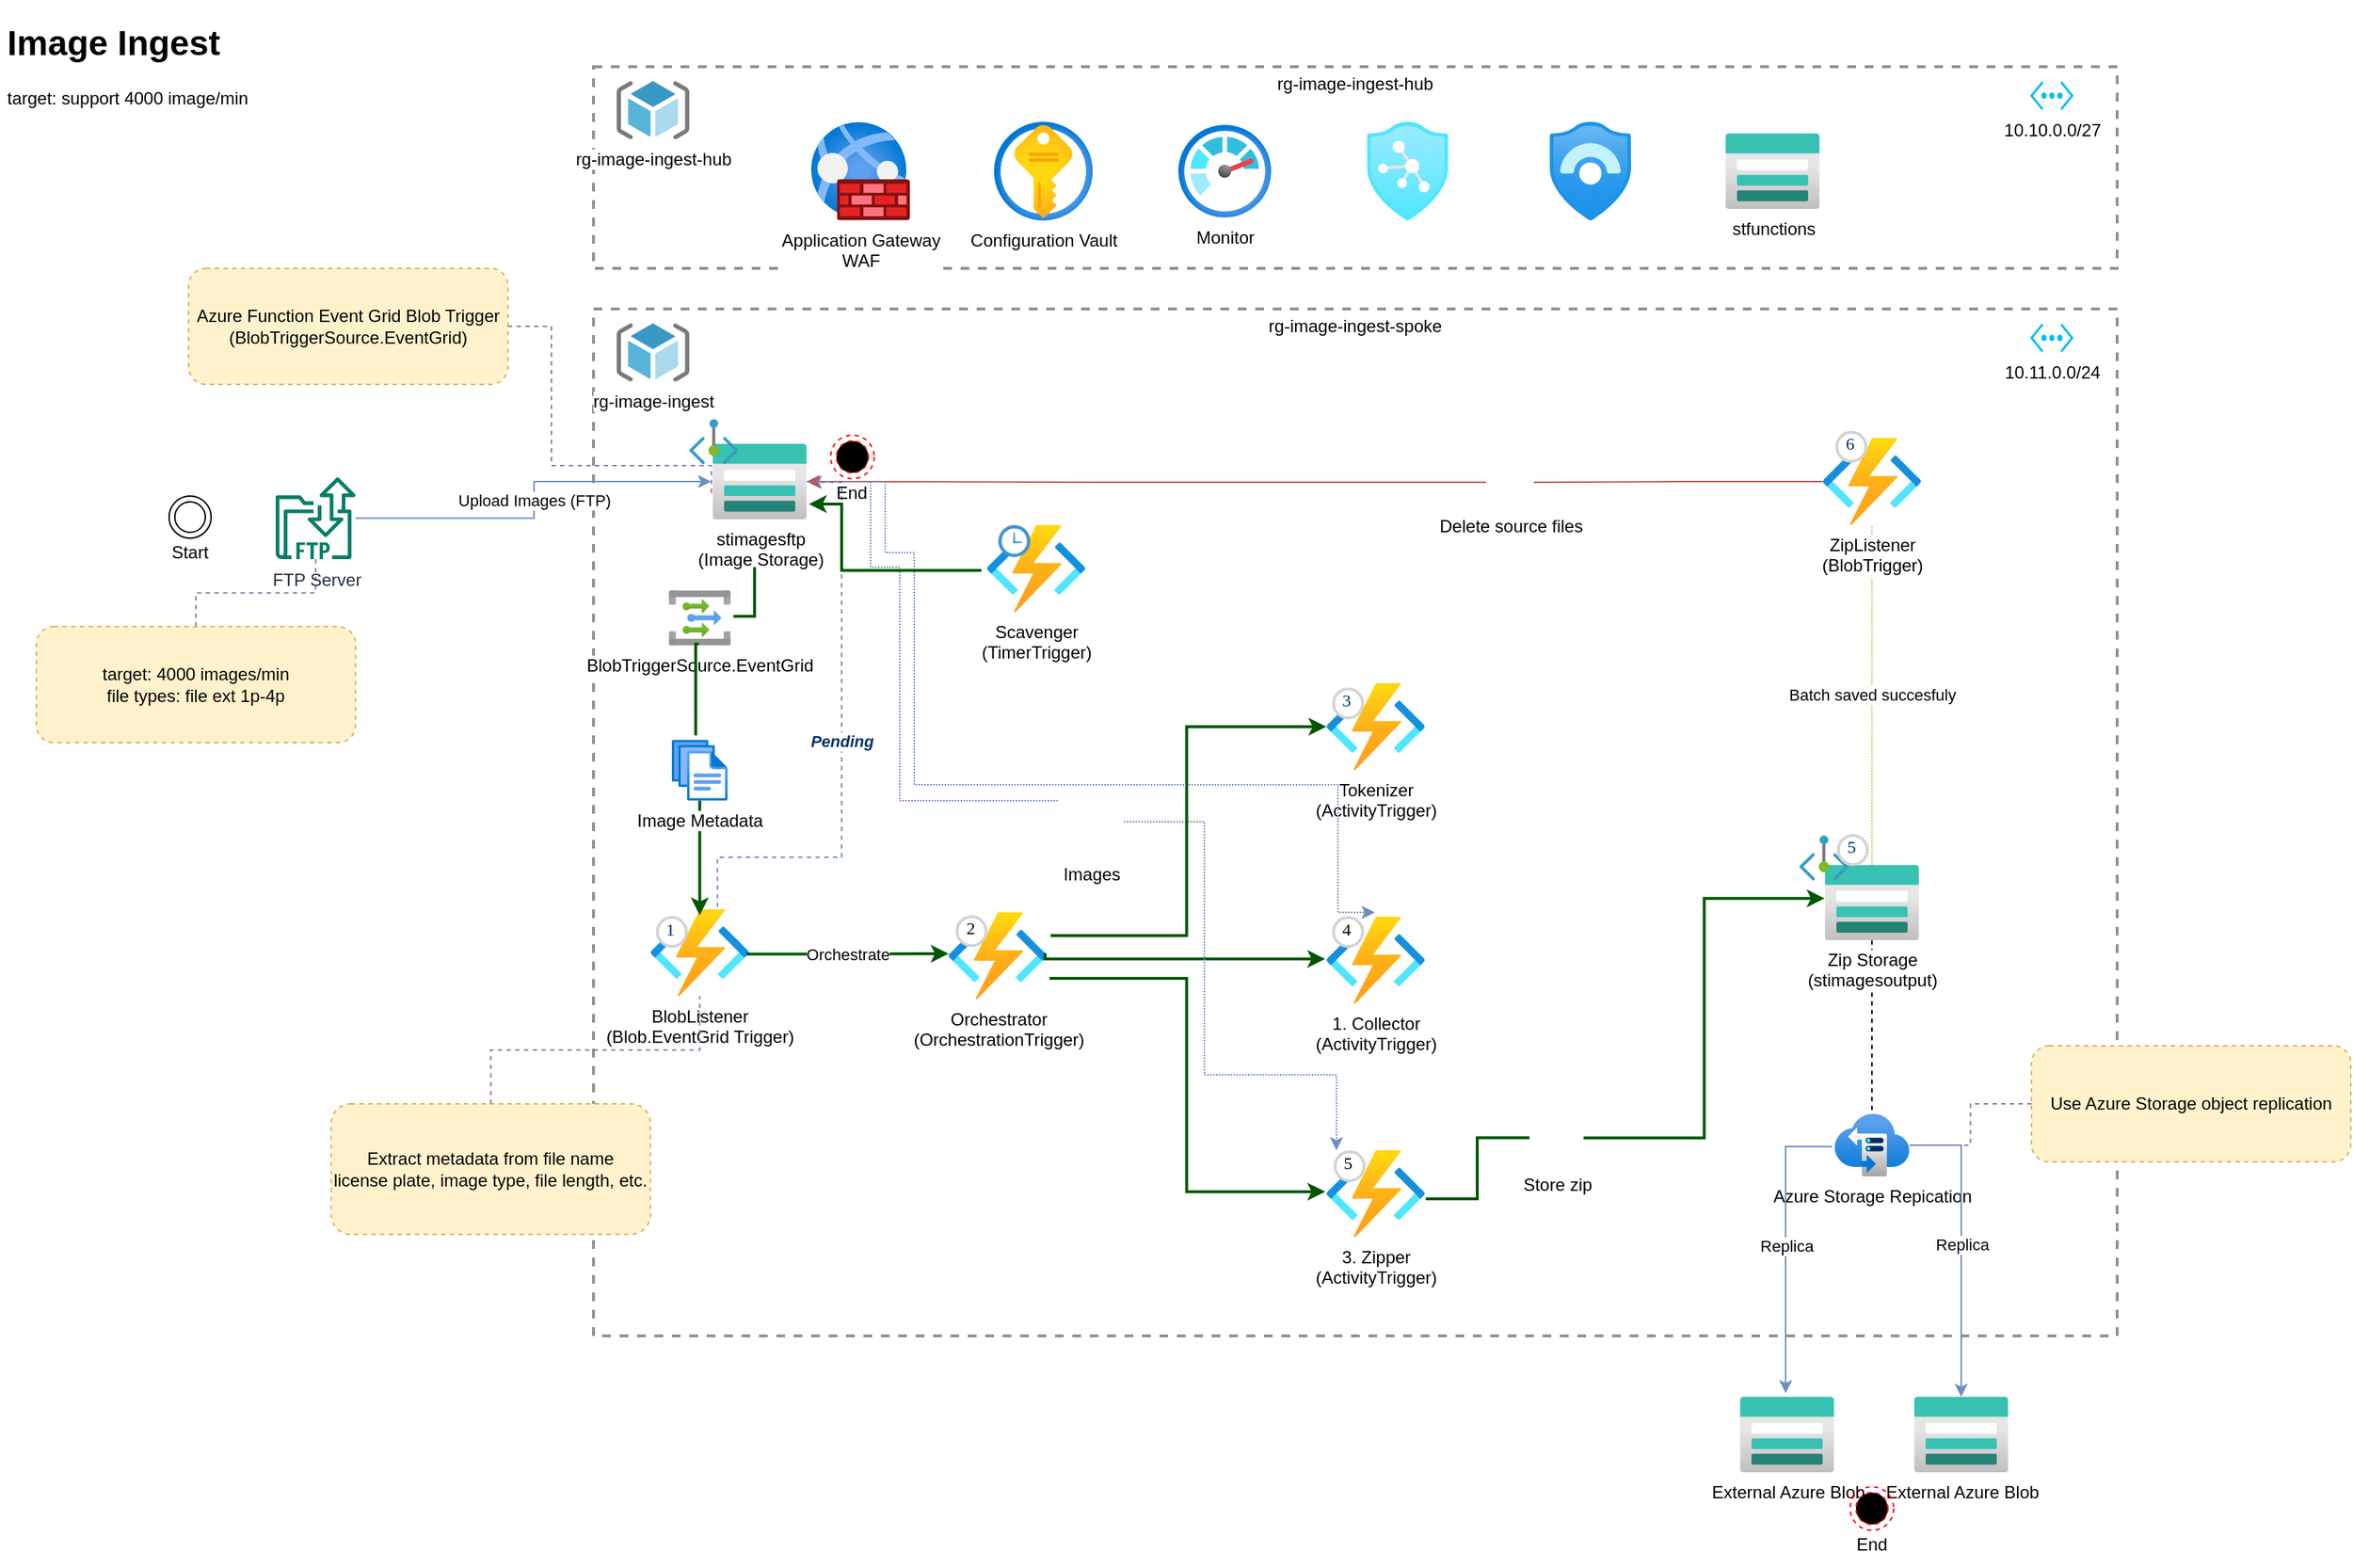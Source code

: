 <mxfile version="20.4.0" type="github">
  <diagram id="mp0UFyH3FqtpCRN3-6L2" name="Page-1">
    <mxGraphModel dx="1186" dy="708" grid="1" gridSize="10" guides="1" tooltips="1" connect="1" arrows="1" fold="1" page="1" pageScale="1" pageWidth="850" pageHeight="1100" math="0" shadow="0">
      <root>
        <mxCell id="0" />
        <mxCell id="1" parent="0" />
        <mxCell id="zGb-HXnJVVAAqv_T0aW1-69" value="rg-image-ingest-spoke" style="fontStyle=0;verticalAlign=top;align=center;spacingTop=-2;fillColor=none;rounded=0;whiteSpace=wrap;html=1;strokeColor=#919191;strokeWidth=2;dashed=1;container=1;collapsible=0;expand=0;recursiveResize=0;" parent="1" vertex="1">
          <mxGeometry x="419" y="232" width="1050" height="708" as="geometry" />
        </mxCell>
        <mxCell id="93GdrIorIVijSSyAPYrD-1" value="Tokenizer&lt;br&gt;(ActivityTrigger)" style="aspect=fixed;html=1;points=[];align=center;image;fontSize=12;image=img/lib/azure2/compute/Function_Apps.svg;" vertex="1" parent="zGb-HXnJVVAAqv_T0aW1-69">
          <mxGeometry x="505" y="258" width="68" height="60" as="geometry" />
        </mxCell>
        <mxCell id="zGb-HXnJVVAAqv_T0aW1-70" value="rg-image-ingest" style="sketch=0;aspect=fixed;html=1;points=[];align=center;image;fontSize=12;image=img/lib/mscae/ResourceGroup.svg;" parent="zGb-HXnJVVAAqv_T0aW1-69" vertex="1">
          <mxGeometry x="16" y="10" width="50" height="40" as="geometry" />
        </mxCell>
        <mxCell id="zGb-HXnJVVAAqv_T0aW1-64" value="10.11.0.0/24" style="verticalLabelPosition=bottom;html=1;verticalAlign=top;align=center;strokeColor=none;fillColor=#00BEF2;shape=mxgraph.azure.virtual_network;pointerEvents=1;labelBackgroundColor=none;" parent="zGb-HXnJVVAAqv_T0aW1-69" vertex="1">
          <mxGeometry x="990" y="10" width="30" height="20" as="geometry" />
        </mxCell>
        <mxCell id="EbMunbrASVV2r2uE1-7z-3" value="stimagesftp&lt;br&gt;(Image Storage)" style="aspect=fixed;html=1;points=[];align=center;image;fontSize=12;image=img/lib/azure2/storage/Storage_Accounts.svg;" parent="zGb-HXnJVVAAqv_T0aW1-69" vertex="1">
          <mxGeometry x="82" y="93" width="65" height="52" as="geometry" />
        </mxCell>
        <mxCell id="zGb-HXnJVVAAqv_T0aW1-122" style="edgeStyle=orthogonalEdgeStyle;rounded=0;orthogonalLoop=1;jettySize=auto;html=1;endArrow=none;endFill=0;fillColor=#dae8fc;strokeColor=#6c8ebf;dashed=1;dashPattern=1 1;startArrow=none;" parent="zGb-HXnJVVAAqv_T0aW1-69" source="EbMunbrASVV2r2uE1-7z-3" target="Y3fSY0z_PWKwTvdtHTbV-13" edge="1">
          <mxGeometry relative="1" as="geometry">
            <Array as="points">
              <mxPoint x="191" y="119" />
              <mxPoint x="191" y="178" />
              <mxPoint x="211" y="178" />
              <mxPoint x="211" y="339" />
            </Array>
            <mxPoint x="291.623" y="255.458" as="targetPoint" />
          </mxGeometry>
        </mxCell>
        <mxCell id="zGb-HXnJVVAAqv_T0aW1-45" value="BlobTriggerSource.EventGrid" style="aspect=fixed;html=1;points=[];align=center;image;fontSize=12;image=img/lib/azure2/integration/Event_Grid_Topics.svg;" parent="zGb-HXnJVVAAqv_T0aW1-69" vertex="1">
          <mxGeometry x="52.0" y="194" width="42.43" height="38" as="geometry" />
        </mxCell>
        <mxCell id="zGb-HXnJVVAAqv_T0aW1-101" style="edgeStyle=orthogonalEdgeStyle;rounded=0;orthogonalLoop=1;jettySize=auto;html=1;dashed=1;endArrow=none;endFill=0;" parent="zGb-HXnJVVAAqv_T0aW1-69" source="zGb-HXnJVVAAqv_T0aW1-79" target="zGb-HXnJVVAAqv_T0aW1-100" edge="1">
          <mxGeometry relative="1" as="geometry" />
        </mxCell>
        <mxCell id="zGb-HXnJVVAAqv_T0aW1-107" value="Batch saved succesfuly" style="edgeStyle=orthogonalEdgeStyle;rounded=0;orthogonalLoop=1;jettySize=auto;html=1;dashed=1;endArrow=none;endFill=0;fillColor=#fff2cc;strokeColor=#d6b656;dashPattern=1 1;" parent="zGb-HXnJVVAAqv_T0aW1-69" source="zGb-HXnJVVAAqv_T0aW1-79" target="zGb-HXnJVVAAqv_T0aW1-63" edge="1">
          <mxGeometry relative="1" as="geometry" />
        </mxCell>
        <mxCell id="zGb-HXnJVVAAqv_T0aW1-79" value="Zip Storage&lt;br&gt;(stimagesoutput)" style="aspect=fixed;html=1;points=[];align=center;image;fontSize=12;image=img/lib/azure2/storage/Storage_Accounts.svg;" parent="zGb-HXnJVVAAqv_T0aW1-69" vertex="1">
          <mxGeometry x="848.5" y="383.25" width="65" height="52" as="geometry" />
        </mxCell>
        <mxCell id="zGb-HXnJVVAAqv_T0aW1-63" value="ZipListener&lt;br&gt;(BlobTrigger)" style="aspect=fixed;html=1;points=[];align=center;image;fontSize=12;image=img/lib/azure2/iot/Function_Apps.svg;" parent="zGb-HXnJVVAAqv_T0aW1-69" vertex="1">
          <mxGeometry x="847" y="89" width="68" height="60" as="geometry" />
        </mxCell>
        <mxCell id="zGb-HXnJVVAAqv_T0aW1-85" value="&lt;font style=&quot;background-color: rgb(255, 255, 255);&quot; color=&quot;#003366&quot;&gt;&lt;b&gt;&lt;i&gt;Pending&lt;/i&gt;&lt;/b&gt;&lt;/font&gt;" style="edgeStyle=orthogonalEdgeStyle;rounded=0;orthogonalLoop=1;jettySize=auto;html=1;endArrow=classic;endFill=1;fillColor=#dae8fc;strokeColor=#6c8ebf;exitX=0.679;exitY=-0.022;exitDx=0;exitDy=0;exitPerimeter=0;dashed=1;entryX=0;entryY=0.25;entryDx=0;entryDy=0;" parent="zGb-HXnJVVAAqv_T0aW1-69" source="zGb-HXnJVVAAqv_T0aW1-42" target="zGb-HXnJVVAAqv_T0aW1-150" edge="1">
          <mxGeometry relative="1" as="geometry">
            <mxPoint x="114.5" y="539" as="targetPoint" />
            <Array as="points">
              <mxPoint x="85" y="378" />
              <mxPoint x="171" y="378" />
              <mxPoint x="171" y="120" />
            </Array>
          </mxGeometry>
        </mxCell>
        <mxCell id="zGb-HXnJVVAAqv_T0aW1-42" value="BlobListener&lt;br&gt;(Blob.EventGrid Trigger)" style="aspect=fixed;html=1;points=[];align=center;image;fontSize=12;image=img/lib/azure2/iot/Function_Apps.svg;" parent="zGb-HXnJVVAAqv_T0aW1-69" vertex="1">
          <mxGeometry x="39.215" y="413.75" width="68" height="60" as="geometry" />
        </mxCell>
        <mxCell id="zGb-HXnJVVAAqv_T0aW1-126" style="edgeStyle=orthogonalEdgeStyle;rounded=0;orthogonalLoop=1;jettySize=auto;html=1;entryX=0;entryY=0.5;entryDx=0;entryDy=0;endArrow=none;endFill=0;fillColor=#008a00;strokeColor=#005700;exitX=1.008;exitY=0.558;exitDx=0;exitDy=0;exitPerimeter=0;strokeWidth=2;" parent="zGb-HXnJVVAAqv_T0aW1-69" source="RCE_GgjakJLuHdIpDTJi-5" target="zGb-HXnJVVAAqv_T0aW1-125" edge="1">
          <mxGeometry relative="1" as="geometry">
            <mxPoint x="671" y="517.25" as="targetPoint" />
          </mxGeometry>
        </mxCell>
        <mxCell id="zGb-HXnJVVAAqv_T0aW1-89" value="Orchestrate" style="edgeStyle=orthogonalEdgeStyle;rounded=0;orthogonalLoop=1;jettySize=auto;html=1;entryX=0.003;entryY=0.474;entryDx=0;entryDy=0;entryPerimeter=0;endArrow=classic;endFill=1;fillColor=#008a00;strokeColor=#005700;exitX=0.974;exitY=0.516;exitDx=0;exitDy=0;exitPerimeter=0;strokeWidth=2;" parent="zGb-HXnJVVAAqv_T0aW1-69" source="zGb-HXnJVVAAqv_T0aW1-42" target="RCE_GgjakJLuHdIpDTJi-2" edge="1">
          <mxGeometry relative="1" as="geometry">
            <mxPoint x="214" y="533" as="sourcePoint" />
          </mxGeometry>
        </mxCell>
        <mxCell id="zGb-HXnJVVAAqv_T0aW1-100" value="Azure Storage Repication" style="aspect=fixed;html=1;points=[];align=center;image;fontSize=12;image=img/lib/azure2/storage/Storage_Sync_Services.svg;rounded=1;glass=0;dashed=1;sketch=0;gradientColor=none;" parent="zGb-HXnJVVAAqv_T0aW1-69" vertex="1">
          <mxGeometry x="855.2" y="555" width="51.6" height="43" as="geometry" />
        </mxCell>
        <mxCell id="zGb-HXnJVVAAqv_T0aW1-124" style="edgeStyle=orthogonalEdgeStyle;rounded=0;orthogonalLoop=1;jettySize=auto;html=1;entryX=1;entryY=0.5;entryDx=0;entryDy=0;entryPerimeter=0;endArrow=classic;endFill=1;fillColor=#f8cecc;strokeColor=#b85450;" parent="zGb-HXnJVVAAqv_T0aW1-69" source="zGb-HXnJVVAAqv_T0aW1-109" target="EbMunbrASVV2r2uE1-7z-3" edge="1">
          <mxGeometry relative="1" as="geometry" />
        </mxCell>
        <mxCell id="zGb-HXnJVVAAqv_T0aW1-109" value="Delete source files" style="shape=image;html=1;verticalAlign=top;verticalLabelPosition=bottom;labelBackgroundColor=#ffffff;imageAspect=0;aspect=fixed;image=https://cdn1.iconfinder.com/data/icons/iconoir-vol-3/24/multiple-pages-delete-128.png;rounded=1;glass=0;dashed=1;sketch=0;gradientColor=none;" parent="zGb-HXnJVVAAqv_T0aW1-69" vertex="1">
          <mxGeometry x="615" y="103" width="33" height="33" as="geometry" />
        </mxCell>
        <mxCell id="zGb-HXnJVVAAqv_T0aW1-110" value="" style="edgeStyle=orthogonalEdgeStyle;rounded=0;orthogonalLoop=1;jettySize=auto;html=1;endArrow=none;fillColor=#f8cecc;strokeColor=#b85450;" parent="zGb-HXnJVVAAqv_T0aW1-69" source="zGb-HXnJVVAAqv_T0aW1-63" target="zGb-HXnJVVAAqv_T0aW1-109" edge="1">
          <mxGeometry relative="1" as="geometry">
            <mxPoint x="682.5" y="431" as="targetPoint" />
            <mxPoint x="1453.5" y="385" as="sourcePoint" />
            <Array as="points" />
          </mxGeometry>
        </mxCell>
        <mxCell id="Y3fSY0z_PWKwTvdtHTbV-9" style="edgeStyle=orthogonalEdgeStyle;rounded=0;orthogonalLoop=1;jettySize=auto;html=1;entryX=-0.002;entryY=0.445;entryDx=0;entryDy=0;entryPerimeter=0;strokeWidth=2;fillColor=#008a00;strokeColor=#005700;" parent="zGb-HXnJVVAAqv_T0aW1-69" source="zGb-HXnJVVAAqv_T0aW1-125" target="zGb-HXnJVVAAqv_T0aW1-79" edge="1">
          <mxGeometry relative="1" as="geometry" />
        </mxCell>
        <mxCell id="zGb-HXnJVVAAqv_T0aW1-125" value="Store zip" style="shape=image;html=1;verticalAlign=top;verticalLabelPosition=bottom;labelBackgroundColor=#ffffff;imageAspect=0;aspect=fixed;image=https://cdn4.iconfinder.com/data/icons/file-extension-names-vol-5-1/512/2-128.png;rounded=1;glass=0;dashed=1;sketch=0;gradientColor=none;" parent="zGb-HXnJVVAAqv_T0aW1-69" vertex="1">
          <mxGeometry x="645" y="552.75" width="37.25" height="37.25" as="geometry" />
        </mxCell>
        <mxCell id="zGb-HXnJVVAAqv_T0aW1-148" value="" style="group" parent="zGb-HXnJVVAAqv_T0aW1-69" vertex="1" connectable="0">
          <mxGeometry x="148.43" y="87" width="60" height="55" as="geometry" />
        </mxCell>
        <mxCell id="zGb-HXnJVVAAqv_T0aW1-149" value="" style="ellipse;html=1;shape=endState;fillColor=#000000;strokeColor=#ff0000;rounded=1;glass=0;dashed=1;sketch=0;" parent="zGb-HXnJVVAAqv_T0aW1-148" vertex="1">
          <mxGeometry x="15" width="30" height="30" as="geometry" />
        </mxCell>
        <mxCell id="zGb-HXnJVVAAqv_T0aW1-150" value="End" style="text;html=1;strokeColor=none;fillColor=none;align=center;verticalAlign=middle;whiteSpace=wrap;rounded=0;glass=0;dashed=1;sketch=0;" parent="zGb-HXnJVVAAqv_T0aW1-148" vertex="1">
          <mxGeometry y="25" width="60" height="30" as="geometry" />
        </mxCell>
        <mxCell id="zGb-HXnJVVAAqv_T0aW1-156" value="" style="aspect=fixed;html=1;points=[];align=center;image;fontSize=12;image=img/lib/azure2/networking/Private_Endpoint.svg;rounded=1;glass=0;dashed=1;sketch=0;gradientColor=none;" parent="zGb-HXnJVVAAqv_T0aW1-69" vertex="1">
          <mxGeometry x="831" y="363" width="33.82" height="31" as="geometry" />
        </mxCell>
        <mxCell id="zGb-HXnJVVAAqv_T0aW1-157" value="" style="aspect=fixed;html=1;points=[];align=center;image;fontSize=12;image=img/lib/azure2/networking/Private_Endpoint.svg;rounded=1;glass=0;dashed=1;sketch=0;gradientColor=none;" parent="zGb-HXnJVVAAqv_T0aW1-69" vertex="1">
          <mxGeometry x="66" y="76" width="33.82" height="31" as="geometry" />
        </mxCell>
        <mxCell id="Y3fSY0z_PWKwTvdtHTbV-8" style="edgeStyle=orthogonalEdgeStyle;rounded=0;orthogonalLoop=1;jettySize=auto;html=1;entryX=0.5;entryY=0.071;entryDx=0;entryDy=0;entryPerimeter=0;strokeWidth=2;fillColor=#008a00;strokeColor=#005700;" parent="zGb-HXnJVVAAqv_T0aW1-69" source="gfkck-QSRBC7-aFhQZBp-1" target="zGb-HXnJVVAAqv_T0aW1-42" edge="1">
          <mxGeometry relative="1" as="geometry" />
        </mxCell>
        <mxCell id="gfkck-QSRBC7-aFhQZBp-1" value="Image Metadata" style="aspect=fixed;html=1;points=[];align=center;image;fontSize=12;image=img/lib/azure2/general/Files.svg;" parent="zGb-HXnJVVAAqv_T0aW1-69" vertex="1">
          <mxGeometry x="54.015" y="297" width="38.4" height="42" as="geometry" />
        </mxCell>
        <mxCell id="RCE_GgjakJLuHdIpDTJi-2" value="Orchestrator&lt;br&gt;(OrchestrationTrigger)" style="aspect=fixed;html=1;points=[];align=center;image;fontSize=12;image=img/lib/azure2/compute/Function_Apps.svg;" parent="zGb-HXnJVVAAqv_T0aW1-69" vertex="1">
          <mxGeometry x="244.5" y="416" width="68" height="60" as="geometry" />
        </mxCell>
        <mxCell id="RCE_GgjakJLuHdIpDTJi-5" value="3. Zipper&lt;br&gt;(ActivityTrigger)" style="aspect=fixed;html=1;points=[];align=center;image;fontSize=12;image=img/lib/azure2/compute/Function_Apps.svg;" parent="zGb-HXnJVVAAqv_T0aW1-69" vertex="1">
          <mxGeometry x="505" y="580" width="68" height="60" as="geometry" />
        </mxCell>
        <mxCell id="RCE_GgjakJLuHdIpDTJi-3" value="1. Collector&lt;br&gt;(ActivityTrigger)" style="aspect=fixed;html=1;points=[];align=center;image;fontSize=12;image=img/lib/azure2/compute/Function_Apps.svg;" parent="zGb-HXnJVVAAqv_T0aW1-69" vertex="1">
          <mxGeometry x="505" y="419" width="68" height="60" as="geometry" />
        </mxCell>
        <mxCell id="RCE_GgjakJLuHdIpDTJi-6" value="" style="edgeStyle=orthogonalEdgeStyle;rounded=0;orthogonalLoop=1;jettySize=auto;html=1;entryX=0.491;entryY=-0.05;entryDx=0;entryDy=0;entryPerimeter=0;endArrow=classic;endFill=1;fillColor=#dae8fc;strokeColor=#6c8ebf;dashed=1;dashPattern=1 1;" parent="zGb-HXnJVVAAqv_T0aW1-69" source="EbMunbrASVV2r2uE1-7z-3" target="RCE_GgjakJLuHdIpDTJi-3" edge="1">
          <mxGeometry relative="1" as="geometry">
            <Array as="points">
              <mxPoint x="201" y="119" />
              <mxPoint x="201" y="168" />
              <mxPoint x="221" y="168" />
              <mxPoint x="221" y="328" />
              <mxPoint x="513" y="328" />
            </Array>
            <mxPoint x="533.5" y="399" as="sourcePoint" />
            <mxPoint x="1175.0" y="455.996" as="targetPoint" />
          </mxGeometry>
        </mxCell>
        <mxCell id="RCE_GgjakJLuHdIpDTJi-14" value="1" style="ellipse;whiteSpace=wrap;html=1;aspect=fixed;strokeWidth=2;fontFamily=Tahoma;spacingBottom=4;spacingRight=2;strokeColor=#d3d3d3;fontColor=#003366;" parent="zGb-HXnJVVAAqv_T0aW1-69" vertex="1">
          <mxGeometry x="44" y="419.5" width="20" height="20" as="geometry" />
        </mxCell>
        <mxCell id="RCE_GgjakJLuHdIpDTJi-22" value="" style="edgeStyle=orthogonalEdgeStyle;rounded=0;orthogonalLoop=1;jettySize=auto;html=1;entryX=-0.011;entryY=0.476;entryDx=0;entryDy=0;entryPerimeter=0;endArrow=classic;endFill=1;fillColor=#008a00;strokeColor=#005700;exitX=1.025;exitY=0.759;exitDx=0;exitDy=0;exitPerimeter=0;strokeWidth=2;" parent="zGb-HXnJVVAAqv_T0aW1-69" source="RCE_GgjakJLuHdIpDTJi-2" target="RCE_GgjakJLuHdIpDTJi-5" edge="1">
          <mxGeometry relative="1" as="geometry">
            <mxPoint x="-279" y="671.54" as="sourcePoint" />
            <mxPoint x="-140.248" y="604" as="targetPoint" />
          </mxGeometry>
        </mxCell>
        <mxCell id="Y3fSY0z_PWKwTvdtHTbV-1" value="2" style="ellipse;whiteSpace=wrap;html=1;aspect=fixed;strokeWidth=2;fontFamily=Tahoma;spacingBottom=4;spacingRight=2;strokeColor=#d3d3d3;" parent="zGb-HXnJVVAAqv_T0aW1-69" vertex="1">
          <mxGeometry x="250.5" y="419" width="20" height="20" as="geometry" />
        </mxCell>
        <mxCell id="Y3fSY0z_PWKwTvdtHTbV-2" value="4" style="ellipse;whiteSpace=wrap;html=1;aspect=fixed;strokeWidth=2;fontFamily=Tahoma;spacingBottom=4;spacingRight=2;strokeColor=#d3d3d3;" parent="zGb-HXnJVVAAqv_T0aW1-69" vertex="1">
          <mxGeometry x="510" y="419.5" width="20" height="20" as="geometry" />
        </mxCell>
        <mxCell id="Y3fSY0z_PWKwTvdtHTbV-3" value="" style="edgeStyle=orthogonalEdgeStyle;rounded=0;orthogonalLoop=1;jettySize=auto;html=1;entryX=-0.012;entryY=0.485;entryDx=0;entryDy=0;entryPerimeter=0;endArrow=classic;endFill=1;fillColor=#008a00;strokeColor=#005700;exitX=0.981;exitY=0.468;exitDx=0;exitDy=0;exitPerimeter=0;strokeWidth=2;" parent="zGb-HXnJVVAAqv_T0aW1-69" source="RCE_GgjakJLuHdIpDTJi-2" target="RCE_GgjakJLuHdIpDTJi-3" edge="1">
          <mxGeometry relative="1" as="geometry">
            <mxPoint x="-319.002" y="685.98" as="sourcePoint" />
            <mxPoint x="-152.114" y="584.6" as="targetPoint" />
            <Array as="points">
              <mxPoint x="311" y="448" />
            </Array>
          </mxGeometry>
        </mxCell>
        <mxCell id="Y3fSY0z_PWKwTvdtHTbV-5" style="edgeStyle=orthogonalEdgeStyle;rounded=0;orthogonalLoop=1;jettySize=auto;html=1;endArrow=none;endFill=0;entryX=0.427;entryY=-0.071;entryDx=0;entryDy=0;entryPerimeter=0;fillColor=#008a00;strokeColor=#005700;strokeWidth=2;exitX=0.481;exitY=0.974;exitDx=0;exitDy=0;exitPerimeter=0;" parent="zGb-HXnJVVAAqv_T0aW1-69" source="zGb-HXnJVVAAqv_T0aW1-45" target="gfkck-QSRBC7-aFhQZBp-1" edge="1">
          <mxGeometry relative="1" as="geometry">
            <mxPoint x="132" y="188" as="sourcePoint" />
            <mxPoint x="117.424" y="221.898" as="targetPoint" />
            <Array as="points">
              <mxPoint x="70" y="231" />
            </Array>
          </mxGeometry>
        </mxCell>
        <mxCell id="Y3fSY0z_PWKwTvdtHTbV-16" style="edgeStyle=orthogonalEdgeStyle;rounded=0;orthogonalLoop=1;jettySize=auto;html=1;dashed=1;fontColor=#003366;startArrow=none;startFill=0;endArrow=classic;endFill=1;strokeWidth=1;dashPattern=1 1;fillColor=#dae8fc;strokeColor=#6c8ebf;" parent="zGb-HXnJVVAAqv_T0aW1-69" source="Y3fSY0z_PWKwTvdtHTbV-13" target="RCE_GgjakJLuHdIpDTJi-5" edge="1">
          <mxGeometry relative="1" as="geometry">
            <Array as="points">
              <mxPoint x="421" y="354" />
              <mxPoint x="421" y="528" />
              <mxPoint x="512" y="528" />
            </Array>
          </mxGeometry>
        </mxCell>
        <mxCell id="Y3fSY0z_PWKwTvdtHTbV-13" value="Images" style="shape=image;html=1;verticalAlign=top;verticalLabelPosition=bottom;labelBackgroundColor=#ffffff;imageAspect=0;aspect=fixed;image=https://cdn4.iconfinder.com/data/icons/ionicons/512/icon-images-128.png" parent="zGb-HXnJVVAAqv_T0aW1-69" vertex="1">
          <mxGeometry x="320.5" y="331" width="45" height="45" as="geometry" />
        </mxCell>
        <mxCell id="Y3fSY0z_PWKwTvdtHTbV-15" value="" style="group" parent="zGb-HXnJVVAAqv_T0aW1-69" vertex="1" connectable="0">
          <mxGeometry x="271" y="149" width="68" height="60" as="geometry" />
        </mxCell>
        <mxCell id="Y3fSY0z_PWKwTvdtHTbV-11" value="Scavenger&lt;br&gt;(TimerTrigger)" style="aspect=fixed;html=1;points=[];align=center;image;fontSize=12;image=img/lib/azure2/iot/Function_Apps.svg;" parent="Y3fSY0z_PWKwTvdtHTbV-15" vertex="1">
          <mxGeometry width="68" height="60" as="geometry" />
        </mxCell>
        <mxCell id="Y3fSY0z_PWKwTvdtHTbV-12" value="" style="shadow=0;dashed=0;html=1;strokeColor=none;fillColor=#4495D1;labelPosition=center;verticalLabelPosition=bottom;verticalAlign=top;align=center;outlineConnect=0;shape=mxgraph.veeam.time;" parent="Y3fSY0z_PWKwTvdtHTbV-15" vertex="1">
          <mxGeometry x="8" width="22" height="22" as="geometry" />
        </mxCell>
        <mxCell id="Y3fSY0z_PWKwTvdtHTbV-17" value="5" style="ellipse;whiteSpace=wrap;html=1;aspect=fixed;strokeWidth=2;fontFamily=Tahoma;spacingBottom=4;spacingRight=2;strokeColor=#d3d3d3;fontColor=#003366;" parent="zGb-HXnJVVAAqv_T0aW1-69" vertex="1">
          <mxGeometry x="857.82" y="363" width="20" height="20" as="geometry" />
        </mxCell>
        <mxCell id="Y3fSY0z_PWKwTvdtHTbV-18" value="6" style="ellipse;whiteSpace=wrap;html=1;aspect=fixed;strokeWidth=2;fontFamily=Tahoma;spacingBottom=4;spacingRight=2;strokeColor=#d3d3d3;fontColor=#003366;" parent="zGb-HXnJVVAAqv_T0aW1-69" vertex="1">
          <mxGeometry x="856.82" y="85" width="20" height="20" as="geometry" />
        </mxCell>
        <mxCell id="93GdrIorIVijSSyAPYrD-4" value="" style="edgeStyle=orthogonalEdgeStyle;rounded=0;orthogonalLoop=1;jettySize=auto;html=1;entryX=0;entryY=0.5;entryDx=0;entryDy=0;entryPerimeter=0;endArrow=classic;endFill=1;fillColor=#008a00;strokeColor=#005700;exitX=1.037;exitY=0.267;exitDx=0;exitDy=0;exitPerimeter=0;strokeWidth=2;" edge="1" parent="zGb-HXnJVVAAqv_T0aW1-69" source="RCE_GgjakJLuHdIpDTJi-2" target="93GdrIorIVijSSyAPYrD-1">
          <mxGeometry relative="1" as="geometry">
            <mxPoint x="301" y="339.04" as="sourcePoint" />
            <mxPoint x="464.052" y="486.06" as="targetPoint" />
          </mxGeometry>
        </mxCell>
        <mxCell id="93GdrIorIVijSSyAPYrD-9" value="" style="edgeStyle=orthogonalEdgeStyle;rounded=0;orthogonalLoop=1;jettySize=auto;html=1;endArrow=classic;endFill=1;fillColor=#008a00;strokeColor=#005700;exitX=-0.054;exitY=0.52;exitDx=0;exitDy=0;exitPerimeter=0;strokeWidth=2;entryX=0;entryY=0.75;entryDx=0;entryDy=0;" edge="1" parent="zGb-HXnJVVAAqv_T0aW1-69" source="Y3fSY0z_PWKwTvdtHTbV-11" target="zGb-HXnJVVAAqv_T0aW1-150">
          <mxGeometry relative="1" as="geometry">
            <mxPoint x="338.996" y="233.02" as="sourcePoint" />
            <mxPoint x="528.98" y="89" as="targetPoint" />
            <Array as="points">
              <mxPoint x="171" y="180" />
              <mxPoint x="171" y="135" />
            </Array>
          </mxGeometry>
        </mxCell>
        <mxCell id="RCE_GgjakJLuHdIpDTJi-26" value="3" style="ellipse;whiteSpace=wrap;html=1;aspect=fixed;strokeWidth=2;fontFamily=Tahoma;spacingBottom=4;spacingRight=2;strokeColor=#d3d3d3;fontColor=#003366;" parent="zGb-HXnJVVAAqv_T0aW1-69" vertex="1">
          <mxGeometry x="510" y="262" width="20" height="20" as="geometry" />
        </mxCell>
        <mxCell id="93GdrIorIVijSSyAPYrD-12" value="5" style="ellipse;whiteSpace=wrap;html=1;aspect=fixed;strokeWidth=2;fontFamily=Tahoma;spacingBottom=4;spacingRight=2;strokeColor=#d3d3d3;" vertex="1" parent="zGb-HXnJVVAAqv_T0aW1-69">
          <mxGeometry x="511" y="581" width="20" height="20" as="geometry" />
        </mxCell>
        <mxCell id="EbMunbrASVV2r2uE1-7z-11" value="&lt;h1&gt;Image Ingest&lt;/h1&gt;&lt;p&gt;target: support 4000 image/min&lt;/p&gt;" style="text;html=1;strokeColor=none;fillColor=none;spacing=5;spacingTop=-20;whiteSpace=wrap;overflow=hidden;rounded=0;" parent="1" vertex="1">
          <mxGeometry x="10" y="29" width="211" height="92" as="geometry" />
        </mxCell>
        <mxCell id="zGb-HXnJVVAAqv_T0aW1-130" style="edgeStyle=orthogonalEdgeStyle;rounded=0;orthogonalLoop=1;jettySize=auto;html=1;endArrow=none;endFill=0;fillColor=#e1d5e7;strokeColor=#9673a6;dashed=1;" parent="1" source="EbMunbrASVV2r2uE1-7z-14" target="zGb-HXnJVVAAqv_T0aW1-39" edge="1">
          <mxGeometry relative="1" as="geometry" />
        </mxCell>
        <mxCell id="EbMunbrASVV2r2uE1-7z-14" value="target:&amp;nbsp;4000 images/min&lt;br&gt;file types: file ext 1p-4p" style="text;html=1;strokeColor=#d6b656;fillColor=#fff2cc;align=center;verticalAlign=middle;whiteSpace=wrap;rounded=1;dashed=1;sketch=0;glass=0;spacing=1;" parent="1" vertex="1">
          <mxGeometry x="35.05" y="451" width="220" height="80" as="geometry" />
        </mxCell>
        <mxCell id="zGb-HXnJVVAAqv_T0aW1-38" value="Upload Images (FTP)" style="edgeStyle=orthogonalEdgeStyle;rounded=0;orthogonalLoop=1;jettySize=auto;html=1;entryX=-0.015;entryY=0.5;entryDx=0;entryDy=0;entryPerimeter=0;fillColor=#dae8fc;strokeColor=#6c8ebf;" parent="1" source="zGb-HXnJVVAAqv_T0aW1-39" target="EbMunbrASVV2r2uE1-7z-3" edge="1">
          <mxGeometry relative="1" as="geometry">
            <mxPoint x="489" y="311" as="targetPoint" />
            <mxPoint x="64.05" y="407.3" as="sourcePoint" />
          </mxGeometry>
        </mxCell>
        <mxCell id="zGb-HXnJVVAAqv_T0aW1-39" value="FTP Server" style="sketch=0;outlineConnect=0;fontColor=#232F3E;gradientColor=none;fillColor=#067F68;strokeColor=none;dashed=0;verticalLabelPosition=bottom;verticalAlign=top;align=center;html=1;fontSize=12;fontStyle=0;aspect=fixed;shape=mxgraph.aws4.transfer_for_ftp_resource;" parent="1" vertex="1">
          <mxGeometry x="200" y="348" width="55.05" height="56.5" as="geometry" />
        </mxCell>
        <mxCell id="zGb-HXnJVVAAqv_T0aW1-76" value="External Azure Blob" style="aspect=fixed;html=1;points=[];align=center;image;fontSize=12;image=img/lib/azure2/storage/Storage_Accounts.svg;" parent="1" vertex="1">
          <mxGeometry x="1209" y="982" width="65" height="52" as="geometry" />
        </mxCell>
        <mxCell id="zGb-HXnJVVAAqv_T0aW1-77" value="External Azure Blob" style="aspect=fixed;html=1;points=[];align=center;image;fontSize=12;image=img/lib/azure2/storage/Storage_Accounts.svg;" parent="1" vertex="1">
          <mxGeometry x="1329" y="982" width="65" height="52" as="geometry" />
        </mxCell>
        <mxCell id="zGb-HXnJVVAAqv_T0aW1-102" value="Replica" style="edgeStyle=orthogonalEdgeStyle;rounded=0;orthogonalLoop=1;jettySize=auto;html=1;endArrow=classic;endFill=1;fillColor=#dae8fc;strokeColor=#6c8ebf;" parent="1" source="zGb-HXnJVVAAqv_T0aW1-100" target="zGb-HXnJVVAAqv_T0aW1-77" edge="1">
          <mxGeometry relative="1" as="geometry" />
        </mxCell>
        <mxCell id="zGb-HXnJVVAAqv_T0aW1-104" value="rg-image-ingest-hub" style="fontStyle=0;verticalAlign=top;align=center;spacingTop=-2;fillColor=none;rounded=0;whiteSpace=wrap;html=1;strokeColor=#919191;strokeWidth=2;dashed=1;container=1;collapsible=0;expand=0;recursiveResize=0;glass=0;sketch=0;" parent="1" vertex="1">
          <mxGeometry x="419" y="65" width="1050" height="139" as="geometry" />
        </mxCell>
        <mxCell id="zGb-HXnJVVAAqv_T0aW1-105" value="rg-image-ingest-hub" style="sketch=0;aspect=fixed;html=1;points=[];align=center;image;fontSize=12;image=img/lib/mscae/ResourceGroup.svg;" parent="zGb-HXnJVVAAqv_T0aW1-104" vertex="1">
          <mxGeometry x="16" y="10" width="50" height="40" as="geometry" />
        </mxCell>
        <mxCell id="zGb-HXnJVVAAqv_T0aW1-83" value="Configuration Vault" style="aspect=fixed;html=1;points=[];align=center;image;fontSize=12;image=img/lib/azure2/security/Key_Vaults.svg;rounded=1;glass=0;dashed=1;sketch=0;gradientColor=none;" parent="zGb-HXnJVVAAqv_T0aW1-104" vertex="1">
          <mxGeometry x="276" y="38" width="68" height="68" as="geometry" />
        </mxCell>
        <mxCell id="zGb-HXnJVVAAqv_T0aW1-106" value="Application Gateway&lt;br&gt;WAF" style="aspect=fixed;html=1;points=[];align=center;image;fontSize=12;image=img/lib/azure2/networking/Web_Application_Firewall_Policies_WAF.svg;rounded=1;glass=0;dashed=1;sketch=0;gradientColor=none;" parent="zGb-HXnJVVAAqv_T0aW1-104" vertex="1">
          <mxGeometry x="150" y="38" width="68" height="68" as="geometry" />
        </mxCell>
        <mxCell id="zGb-HXnJVVAAqv_T0aW1-112" value="10.10.0.0/27" style="verticalLabelPosition=bottom;html=1;verticalAlign=top;align=center;strokeColor=none;fillColor=#00BEF2;shape=mxgraph.azure.virtual_network;pointerEvents=1;labelBackgroundColor=none;" parent="zGb-HXnJVVAAqv_T0aW1-104" vertex="1">
          <mxGeometry x="990" y="10" width="30" height="20" as="geometry" />
        </mxCell>
        <mxCell id="zGb-HXnJVVAAqv_T0aW1-113" value="stfunctions" style="aspect=fixed;html=1;points=[];align=center;image;fontSize=12;image=img/lib/azure2/storage/Storage_Accounts.svg;" parent="zGb-HXnJVVAAqv_T0aW1-104" vertex="1">
          <mxGeometry x="780" y="46" width="65" height="52" as="geometry" />
        </mxCell>
        <mxCell id="zGb-HXnJVVAAqv_T0aW1-128" value="Monitor" style="aspect=fixed;html=1;points=[];align=center;image;fontSize=12;image=img/lib/azure2/management_governance/Monitor.svg;rounded=1;glass=0;dashed=1;sketch=0;gradientColor=none;" parent="zGb-HXnJVVAAqv_T0aW1-104" vertex="1">
          <mxGeometry x="403" y="40" width="64" height="64" as="geometry" />
        </mxCell>
        <mxCell id="zGb-HXnJVVAAqv_T0aW1-153" value="" style="aspect=fixed;html=1;points=[];align=center;image;fontSize=12;image=img/lib/azure2/security/Azure_Sentinel.svg;rounded=1;glass=0;dashed=1;sketch=0;gradientColor=none;" parent="zGb-HXnJVVAAqv_T0aW1-104" vertex="1">
          <mxGeometry x="659" y="38" width="56.0" height="68" as="geometry" />
        </mxCell>
        <mxCell id="zGb-HXnJVVAAqv_T0aW1-154" value="" style="aspect=fixed;html=1;points=[];align=center;image;fontSize=12;image=img/lib/azure2/security/Azure_Defender.svg;rounded=1;glass=0;dashed=1;sketch=0;gradientColor=none;" parent="zGb-HXnJVVAAqv_T0aW1-104" vertex="1">
          <mxGeometry x="533" y="38" width="56.0" height="68" as="geometry" />
        </mxCell>
        <mxCell id="EbMunbrASVV2r2uE1-7z-13" value="Extract metadata from file name&lt;br&gt;license plate, image type, file length, etc." style="text;html=1;strokeColor=#d6b656;fillColor=#fff2cc;align=center;verticalAlign=middle;whiteSpace=wrap;rounded=1;dashed=1;" parent="1" vertex="1">
          <mxGeometry x="238.22" y="780" width="220" height="90" as="geometry" />
        </mxCell>
        <mxCell id="zGb-HXnJVVAAqv_T0aW1-94" style="edgeStyle=orthogonalEdgeStyle;rounded=0;orthogonalLoop=1;jettySize=auto;html=1;dashed=1;endArrow=none;endFill=0;fillColor=#e1d5e7;strokeColor=#9673a6;" parent="1" source="EbMunbrASVV2r2uE1-7z-13" target="zGb-HXnJVVAAqv_T0aW1-42" edge="1">
          <mxGeometry relative="1" as="geometry" />
        </mxCell>
        <mxCell id="zGb-HXnJVVAAqv_T0aW1-75" value="Azure Function Event Grid Blob Trigger&lt;br&gt;(BlobTriggerSource.EventGrid)" style="text;html=1;strokeColor=#d6b656;fillColor=#fff2cc;align=center;verticalAlign=middle;whiteSpace=wrap;rounded=1;dashed=1;" parent="1" vertex="1">
          <mxGeometry x="140" y="204" width="220" height="80" as="geometry" />
        </mxCell>
        <mxCell id="zGb-HXnJVVAAqv_T0aW1-114" style="edgeStyle=orthogonalEdgeStyle;rounded=0;orthogonalLoop=1;jettySize=auto;html=1;entryX=-0.012;entryY=0.669;entryDx=0;entryDy=0;entryPerimeter=0;dashed=1;endArrow=none;endFill=0;fillColor=#e1d5e7;strokeColor=#9673a6;" parent="1" source="zGb-HXnJVVAAqv_T0aW1-75" target="EbMunbrASVV2r2uE1-7z-3" edge="1">
          <mxGeometry relative="1" as="geometry">
            <Array as="points">
              <mxPoint x="390" y="244" />
              <mxPoint x="390" y="340" />
              <mxPoint x="500" y="340" />
            </Array>
          </mxGeometry>
        </mxCell>
        <mxCell id="zGb-HXnJVVAAqv_T0aW1-131" style="edgeStyle=orthogonalEdgeStyle;rounded=0;orthogonalLoop=1;jettySize=auto;html=1;dashed=1;endArrow=none;endFill=0;fillColor=#e1d5e7;strokeColor=#9673a6;" parent="1" source="zGb-HXnJVVAAqv_T0aW1-129" target="zGb-HXnJVVAAqv_T0aW1-100" edge="1">
          <mxGeometry relative="1" as="geometry" />
        </mxCell>
        <mxCell id="zGb-HXnJVVAAqv_T0aW1-129" value="Use Azure Storage object replication" style="text;html=1;strokeColor=#d6b656;fillColor=#fff2cc;align=center;verticalAlign=middle;whiteSpace=wrap;rounded=1;dashed=1;" parent="1" vertex="1">
          <mxGeometry x="1410" y="740" width="220" height="80" as="geometry" />
        </mxCell>
        <mxCell id="zGb-HXnJVVAAqv_T0aW1-140" value="" style="group" parent="1" vertex="1" connectable="0">
          <mxGeometry x="111" y="361" width="60" height="53.5" as="geometry" />
        </mxCell>
        <mxCell id="zGb-HXnJVVAAqv_T0aW1-137" value="" style="ellipse;shape=doubleEllipse;html=1;dashed=0;whitespace=wrap;aspect=fixed;rounded=1;glass=0;sketch=0;gradientColor=none;" parent="zGb-HXnJVVAAqv_T0aW1-140" vertex="1">
          <mxGeometry x="15.5" width="29" height="29" as="geometry" />
        </mxCell>
        <mxCell id="zGb-HXnJVVAAqv_T0aW1-139" value="Start" style="text;html=1;strokeColor=none;fillColor=none;align=center;verticalAlign=middle;whiteSpace=wrap;rounded=0;glass=0;dashed=1;sketch=0;" parent="zGb-HXnJVVAAqv_T0aW1-140" vertex="1">
          <mxGeometry y="23.5" width="60" height="30" as="geometry" />
        </mxCell>
        <mxCell id="zGb-HXnJVVAAqv_T0aW1-145" value="" style="group" parent="1" vertex="1" connectable="0">
          <mxGeometry x="1270" y="1044" width="60" height="55" as="geometry" />
        </mxCell>
        <mxCell id="zGb-HXnJVVAAqv_T0aW1-133" value="" style="ellipse;html=1;shape=endState;fillColor=#000000;strokeColor=#ff0000;rounded=1;glass=0;dashed=1;sketch=0;" parent="zGb-HXnJVVAAqv_T0aW1-145" vertex="1">
          <mxGeometry x="15" width="30" height="30" as="geometry" />
        </mxCell>
        <mxCell id="zGb-HXnJVVAAqv_T0aW1-144" value="End" style="text;html=1;strokeColor=none;fillColor=none;align=center;verticalAlign=middle;whiteSpace=wrap;rounded=0;glass=0;dashed=1;sketch=0;" parent="zGb-HXnJVVAAqv_T0aW1-145" vertex="1">
          <mxGeometry y="25" width="60" height="30" as="geometry" />
        </mxCell>
        <mxCell id="gfkck-QSRBC7-aFhQZBp-3" style="edgeStyle=orthogonalEdgeStyle;rounded=0;orthogonalLoop=1;jettySize=auto;html=1;endArrow=none;endFill=0;entryX=1.047;entryY=0.471;entryDx=0;entryDy=0;entryPerimeter=0;fillColor=#008a00;strokeColor=#005700;strokeWidth=2;" parent="1" target="zGb-HXnJVVAAqv_T0aW1-45" edge="1">
          <mxGeometry relative="1" as="geometry">
            <mxPoint x="530" y="410" as="sourcePoint" />
            <mxPoint x="599" y="779" as="targetPoint" />
            <Array as="points">
              <mxPoint x="530" y="444" />
            </Array>
          </mxGeometry>
        </mxCell>
        <mxCell id="RCE_GgjakJLuHdIpDTJi-29" value="Replica" style="edgeStyle=orthogonalEdgeStyle;rounded=0;orthogonalLoop=1;jettySize=auto;html=1;endArrow=classic;endFill=1;fillColor=#dae8fc;strokeColor=#6c8ebf;exitX=-0.032;exitY=0.522;exitDx=0;exitDy=0;exitPerimeter=0;entryX=0.485;entryY=-0.049;entryDx=0;entryDy=0;entryPerimeter=0;" parent="1" source="zGb-HXnJVVAAqv_T0aW1-100" target="zGb-HXnJVVAAqv_T0aW1-76" edge="1">
          <mxGeometry relative="1" as="geometry">
            <mxPoint x="1100.0" y="862" as="sourcePoint" />
            <mxPoint x="1135.7" y="1035.5" as="targetPoint" />
          </mxGeometry>
        </mxCell>
      </root>
    </mxGraphModel>
  </diagram>
</mxfile>
